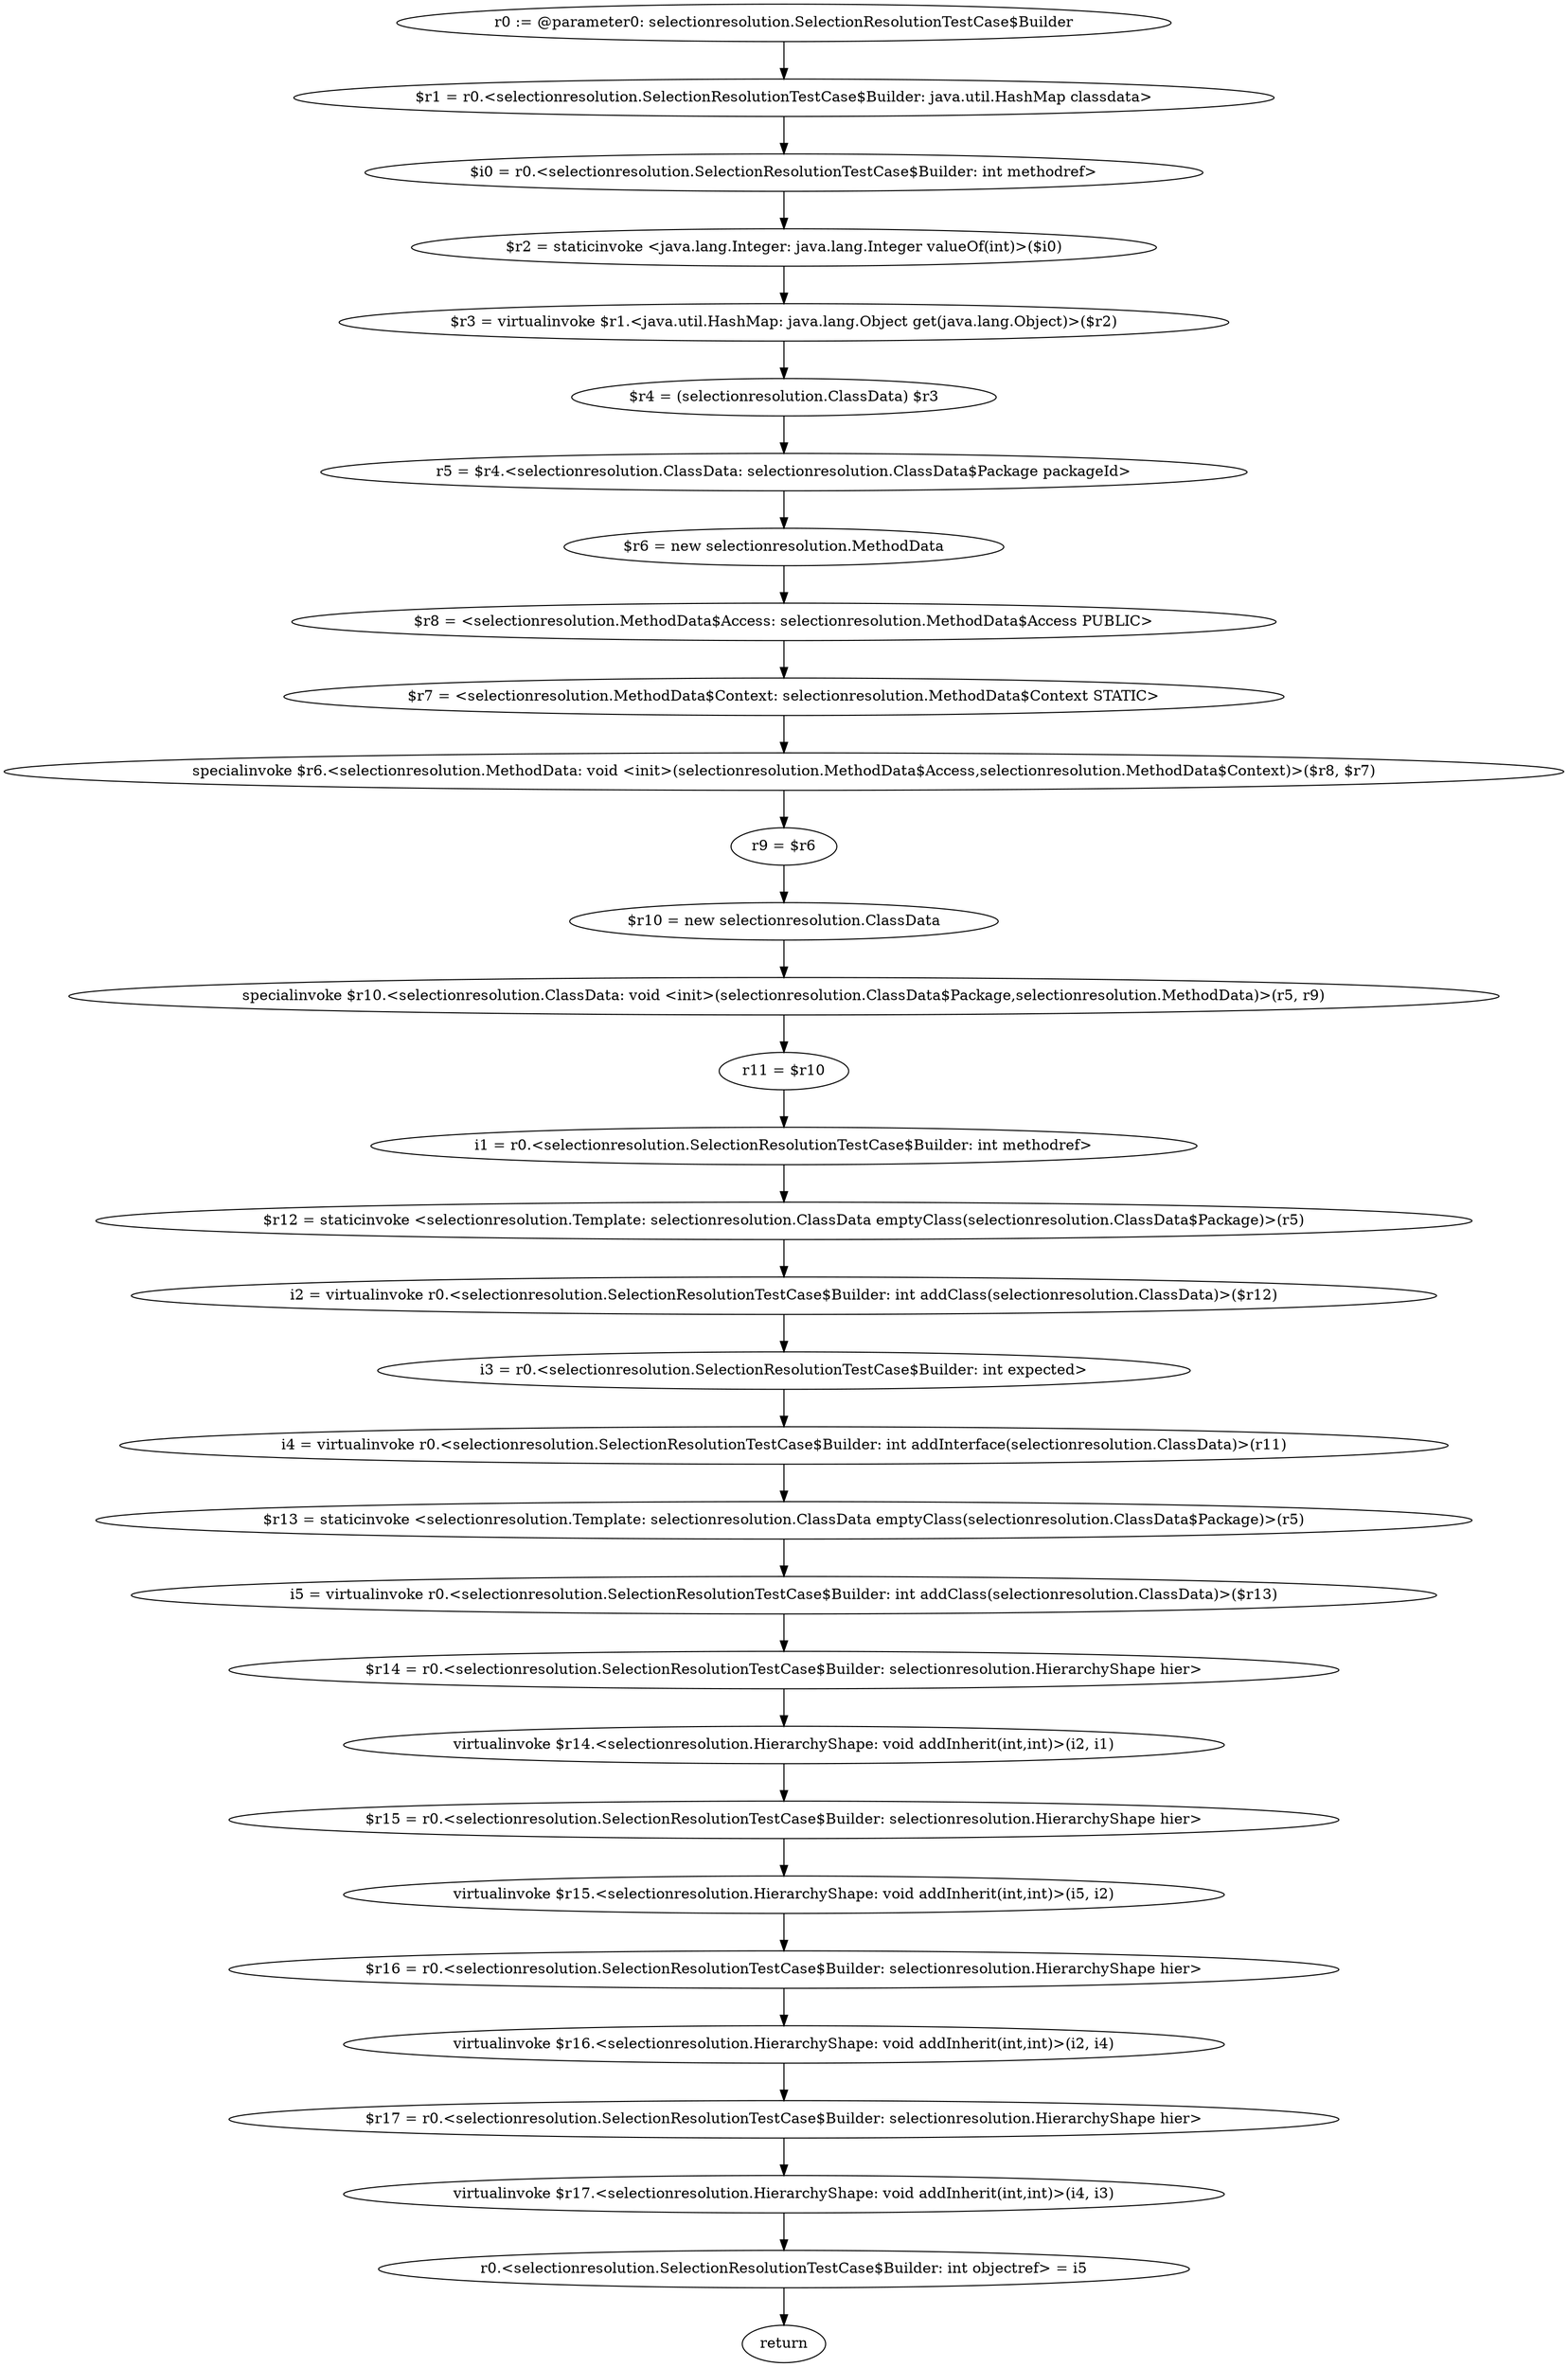 digraph "unitGraph" {
    "r0 := @parameter0: selectionresolution.SelectionResolutionTestCase$Builder"
    "$r1 = r0.<selectionresolution.SelectionResolutionTestCase$Builder: java.util.HashMap classdata>"
    "$i0 = r0.<selectionresolution.SelectionResolutionTestCase$Builder: int methodref>"
    "$r2 = staticinvoke <java.lang.Integer: java.lang.Integer valueOf(int)>($i0)"
    "$r3 = virtualinvoke $r1.<java.util.HashMap: java.lang.Object get(java.lang.Object)>($r2)"
    "$r4 = (selectionresolution.ClassData) $r3"
    "r5 = $r4.<selectionresolution.ClassData: selectionresolution.ClassData$Package packageId>"
    "$r6 = new selectionresolution.MethodData"
    "$r8 = <selectionresolution.MethodData$Access: selectionresolution.MethodData$Access PUBLIC>"
    "$r7 = <selectionresolution.MethodData$Context: selectionresolution.MethodData$Context STATIC>"
    "specialinvoke $r6.<selectionresolution.MethodData: void <init>(selectionresolution.MethodData$Access,selectionresolution.MethodData$Context)>($r8, $r7)"
    "r9 = $r6"
    "$r10 = new selectionresolution.ClassData"
    "specialinvoke $r10.<selectionresolution.ClassData: void <init>(selectionresolution.ClassData$Package,selectionresolution.MethodData)>(r5, r9)"
    "r11 = $r10"
    "i1 = r0.<selectionresolution.SelectionResolutionTestCase$Builder: int methodref>"
    "$r12 = staticinvoke <selectionresolution.Template: selectionresolution.ClassData emptyClass(selectionresolution.ClassData$Package)>(r5)"
    "i2 = virtualinvoke r0.<selectionresolution.SelectionResolutionTestCase$Builder: int addClass(selectionresolution.ClassData)>($r12)"
    "i3 = r0.<selectionresolution.SelectionResolutionTestCase$Builder: int expected>"
    "i4 = virtualinvoke r0.<selectionresolution.SelectionResolutionTestCase$Builder: int addInterface(selectionresolution.ClassData)>(r11)"
    "$r13 = staticinvoke <selectionresolution.Template: selectionresolution.ClassData emptyClass(selectionresolution.ClassData$Package)>(r5)"
    "i5 = virtualinvoke r0.<selectionresolution.SelectionResolutionTestCase$Builder: int addClass(selectionresolution.ClassData)>($r13)"
    "$r14 = r0.<selectionresolution.SelectionResolutionTestCase$Builder: selectionresolution.HierarchyShape hier>"
    "virtualinvoke $r14.<selectionresolution.HierarchyShape: void addInherit(int,int)>(i2, i1)"
    "$r15 = r0.<selectionresolution.SelectionResolutionTestCase$Builder: selectionresolution.HierarchyShape hier>"
    "virtualinvoke $r15.<selectionresolution.HierarchyShape: void addInherit(int,int)>(i5, i2)"
    "$r16 = r0.<selectionresolution.SelectionResolutionTestCase$Builder: selectionresolution.HierarchyShape hier>"
    "virtualinvoke $r16.<selectionresolution.HierarchyShape: void addInherit(int,int)>(i2, i4)"
    "$r17 = r0.<selectionresolution.SelectionResolutionTestCase$Builder: selectionresolution.HierarchyShape hier>"
    "virtualinvoke $r17.<selectionresolution.HierarchyShape: void addInherit(int,int)>(i4, i3)"
    "r0.<selectionresolution.SelectionResolutionTestCase$Builder: int objectref> = i5"
    "return"
    "r0 := @parameter0: selectionresolution.SelectionResolutionTestCase$Builder"->"$r1 = r0.<selectionresolution.SelectionResolutionTestCase$Builder: java.util.HashMap classdata>";
    "$r1 = r0.<selectionresolution.SelectionResolutionTestCase$Builder: java.util.HashMap classdata>"->"$i0 = r0.<selectionresolution.SelectionResolutionTestCase$Builder: int methodref>";
    "$i0 = r0.<selectionresolution.SelectionResolutionTestCase$Builder: int methodref>"->"$r2 = staticinvoke <java.lang.Integer: java.lang.Integer valueOf(int)>($i0)";
    "$r2 = staticinvoke <java.lang.Integer: java.lang.Integer valueOf(int)>($i0)"->"$r3 = virtualinvoke $r1.<java.util.HashMap: java.lang.Object get(java.lang.Object)>($r2)";
    "$r3 = virtualinvoke $r1.<java.util.HashMap: java.lang.Object get(java.lang.Object)>($r2)"->"$r4 = (selectionresolution.ClassData) $r3";
    "$r4 = (selectionresolution.ClassData) $r3"->"r5 = $r4.<selectionresolution.ClassData: selectionresolution.ClassData$Package packageId>";
    "r5 = $r4.<selectionresolution.ClassData: selectionresolution.ClassData$Package packageId>"->"$r6 = new selectionresolution.MethodData";
    "$r6 = new selectionresolution.MethodData"->"$r8 = <selectionresolution.MethodData$Access: selectionresolution.MethodData$Access PUBLIC>";
    "$r8 = <selectionresolution.MethodData$Access: selectionresolution.MethodData$Access PUBLIC>"->"$r7 = <selectionresolution.MethodData$Context: selectionresolution.MethodData$Context STATIC>";
    "$r7 = <selectionresolution.MethodData$Context: selectionresolution.MethodData$Context STATIC>"->"specialinvoke $r6.<selectionresolution.MethodData: void <init>(selectionresolution.MethodData$Access,selectionresolution.MethodData$Context)>($r8, $r7)";
    "specialinvoke $r6.<selectionresolution.MethodData: void <init>(selectionresolution.MethodData$Access,selectionresolution.MethodData$Context)>($r8, $r7)"->"r9 = $r6";
    "r9 = $r6"->"$r10 = new selectionresolution.ClassData";
    "$r10 = new selectionresolution.ClassData"->"specialinvoke $r10.<selectionresolution.ClassData: void <init>(selectionresolution.ClassData$Package,selectionresolution.MethodData)>(r5, r9)";
    "specialinvoke $r10.<selectionresolution.ClassData: void <init>(selectionresolution.ClassData$Package,selectionresolution.MethodData)>(r5, r9)"->"r11 = $r10";
    "r11 = $r10"->"i1 = r0.<selectionresolution.SelectionResolutionTestCase$Builder: int methodref>";
    "i1 = r0.<selectionresolution.SelectionResolutionTestCase$Builder: int methodref>"->"$r12 = staticinvoke <selectionresolution.Template: selectionresolution.ClassData emptyClass(selectionresolution.ClassData$Package)>(r5)";
    "$r12 = staticinvoke <selectionresolution.Template: selectionresolution.ClassData emptyClass(selectionresolution.ClassData$Package)>(r5)"->"i2 = virtualinvoke r0.<selectionresolution.SelectionResolutionTestCase$Builder: int addClass(selectionresolution.ClassData)>($r12)";
    "i2 = virtualinvoke r0.<selectionresolution.SelectionResolutionTestCase$Builder: int addClass(selectionresolution.ClassData)>($r12)"->"i3 = r0.<selectionresolution.SelectionResolutionTestCase$Builder: int expected>";
    "i3 = r0.<selectionresolution.SelectionResolutionTestCase$Builder: int expected>"->"i4 = virtualinvoke r0.<selectionresolution.SelectionResolutionTestCase$Builder: int addInterface(selectionresolution.ClassData)>(r11)";
    "i4 = virtualinvoke r0.<selectionresolution.SelectionResolutionTestCase$Builder: int addInterface(selectionresolution.ClassData)>(r11)"->"$r13 = staticinvoke <selectionresolution.Template: selectionresolution.ClassData emptyClass(selectionresolution.ClassData$Package)>(r5)";
    "$r13 = staticinvoke <selectionresolution.Template: selectionresolution.ClassData emptyClass(selectionresolution.ClassData$Package)>(r5)"->"i5 = virtualinvoke r0.<selectionresolution.SelectionResolutionTestCase$Builder: int addClass(selectionresolution.ClassData)>($r13)";
    "i5 = virtualinvoke r0.<selectionresolution.SelectionResolutionTestCase$Builder: int addClass(selectionresolution.ClassData)>($r13)"->"$r14 = r0.<selectionresolution.SelectionResolutionTestCase$Builder: selectionresolution.HierarchyShape hier>";
    "$r14 = r0.<selectionresolution.SelectionResolutionTestCase$Builder: selectionresolution.HierarchyShape hier>"->"virtualinvoke $r14.<selectionresolution.HierarchyShape: void addInherit(int,int)>(i2, i1)";
    "virtualinvoke $r14.<selectionresolution.HierarchyShape: void addInherit(int,int)>(i2, i1)"->"$r15 = r0.<selectionresolution.SelectionResolutionTestCase$Builder: selectionresolution.HierarchyShape hier>";
    "$r15 = r0.<selectionresolution.SelectionResolutionTestCase$Builder: selectionresolution.HierarchyShape hier>"->"virtualinvoke $r15.<selectionresolution.HierarchyShape: void addInherit(int,int)>(i5, i2)";
    "virtualinvoke $r15.<selectionresolution.HierarchyShape: void addInherit(int,int)>(i5, i2)"->"$r16 = r0.<selectionresolution.SelectionResolutionTestCase$Builder: selectionresolution.HierarchyShape hier>";
    "$r16 = r0.<selectionresolution.SelectionResolutionTestCase$Builder: selectionresolution.HierarchyShape hier>"->"virtualinvoke $r16.<selectionresolution.HierarchyShape: void addInherit(int,int)>(i2, i4)";
    "virtualinvoke $r16.<selectionresolution.HierarchyShape: void addInherit(int,int)>(i2, i4)"->"$r17 = r0.<selectionresolution.SelectionResolutionTestCase$Builder: selectionresolution.HierarchyShape hier>";
    "$r17 = r0.<selectionresolution.SelectionResolutionTestCase$Builder: selectionresolution.HierarchyShape hier>"->"virtualinvoke $r17.<selectionresolution.HierarchyShape: void addInherit(int,int)>(i4, i3)";
    "virtualinvoke $r17.<selectionresolution.HierarchyShape: void addInherit(int,int)>(i4, i3)"->"r0.<selectionresolution.SelectionResolutionTestCase$Builder: int objectref> = i5";
    "r0.<selectionresolution.SelectionResolutionTestCase$Builder: int objectref> = i5"->"return";
}
